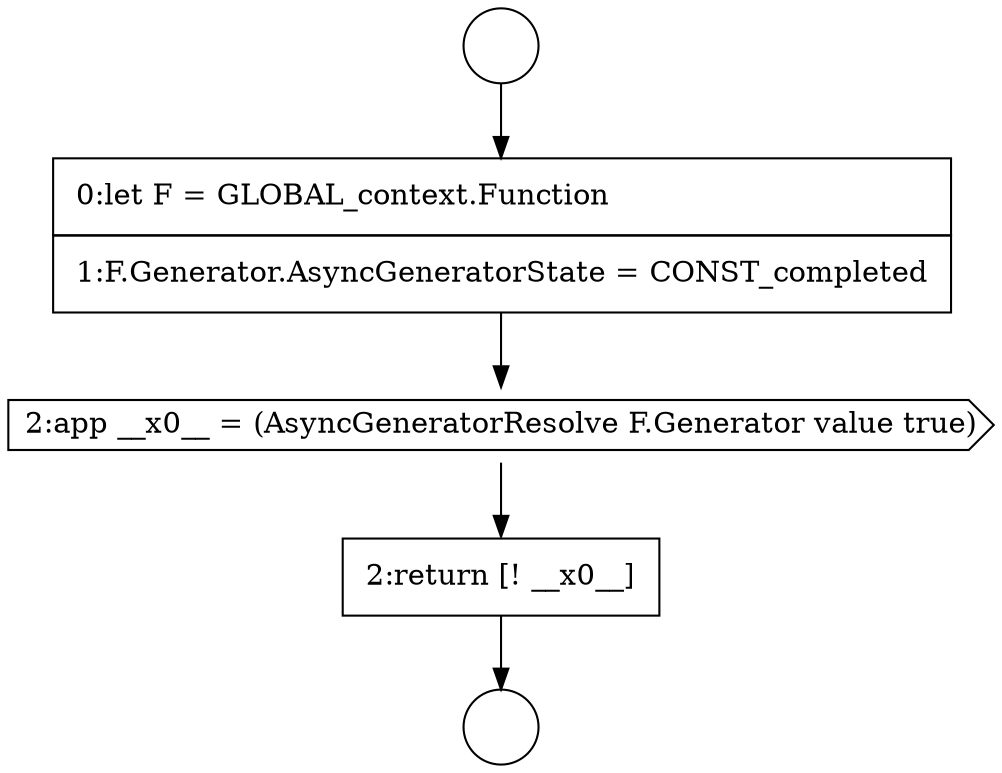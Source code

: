 digraph {
  node19334 [shape=circle label=" " color="black" fillcolor="white" style=filled]
  node19337 [shape=none, margin=0, label=<<font color="black">
    <table border="0" cellborder="1" cellspacing="0" cellpadding="10">
      <tr><td align="left">2:return [! __x0__]</td></tr>
    </table>
  </font>> color="black" fillcolor="white" style=filled]
  node19333 [shape=circle label=" " color="black" fillcolor="white" style=filled]
  node19335 [shape=none, margin=0, label=<<font color="black">
    <table border="0" cellborder="1" cellspacing="0" cellpadding="10">
      <tr><td align="left">0:let F = GLOBAL_context.Function</td></tr>
      <tr><td align="left">1:F.Generator.AsyncGeneratorState = CONST_completed</td></tr>
    </table>
  </font>> color="black" fillcolor="white" style=filled]
  node19336 [shape=cds, label=<<font color="black">2:app __x0__ = (AsyncGeneratorResolve F.Generator value true)</font>> color="black" fillcolor="white" style=filled]
  node19333 -> node19335 [ color="black"]
  node19335 -> node19336 [ color="black"]
  node19336 -> node19337 [ color="black"]
  node19337 -> node19334 [ color="black"]
}

